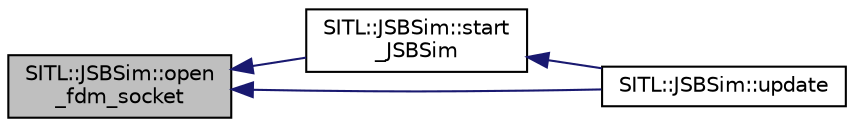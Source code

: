 digraph "SITL::JSBSim::open_fdm_socket"
{
 // INTERACTIVE_SVG=YES
  edge [fontname="Helvetica",fontsize="10",labelfontname="Helvetica",labelfontsize="10"];
  node [fontname="Helvetica",fontsize="10",shape=record];
  rankdir="LR";
  Node1 [label="SITL::JSBSim::open\l_fdm_socket",height=0.2,width=0.4,color="black", fillcolor="grey75", style="filled", fontcolor="black"];
  Node1 -> Node2 [dir="back",color="midnightblue",fontsize="10",style="solid",fontname="Helvetica"];
  Node2 [label="SITL::JSBSim::start\l_JSBSim",height=0.2,width=0.4,color="black", fillcolor="white", style="filled",URL="$classSITL_1_1JSBSim.html#a8759d8fa971163fa07e163edacc80d04"];
  Node2 -> Node3 [dir="back",color="midnightblue",fontsize="10",style="solid",fontname="Helvetica"];
  Node3 [label="SITL::JSBSim::update",height=0.2,width=0.4,color="black", fillcolor="white", style="filled",URL="$classSITL_1_1JSBSim.html#a63f34aa2eb8898513ab887f7c0c8b1bf"];
  Node1 -> Node3 [dir="back",color="midnightblue",fontsize="10",style="solid",fontname="Helvetica"];
}
